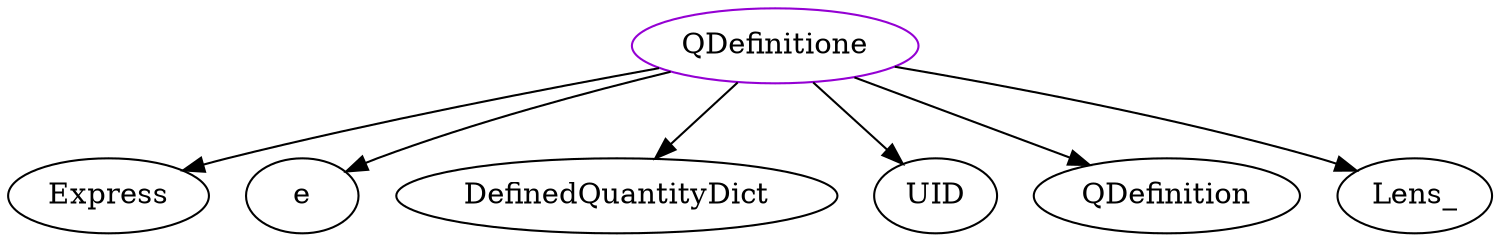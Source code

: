 digraph qdefinitione{
QDefinitione	[shape=oval, color=darkviolet, label="QDefinitione"];
QDefinitione -> Express;
QDefinitione -> e;
QDefinitione -> DefinedQuantityDict;
QDefinitione -> UID;
QDefinitione -> QDefinition;
QDefinitione -> Lens_;
}

